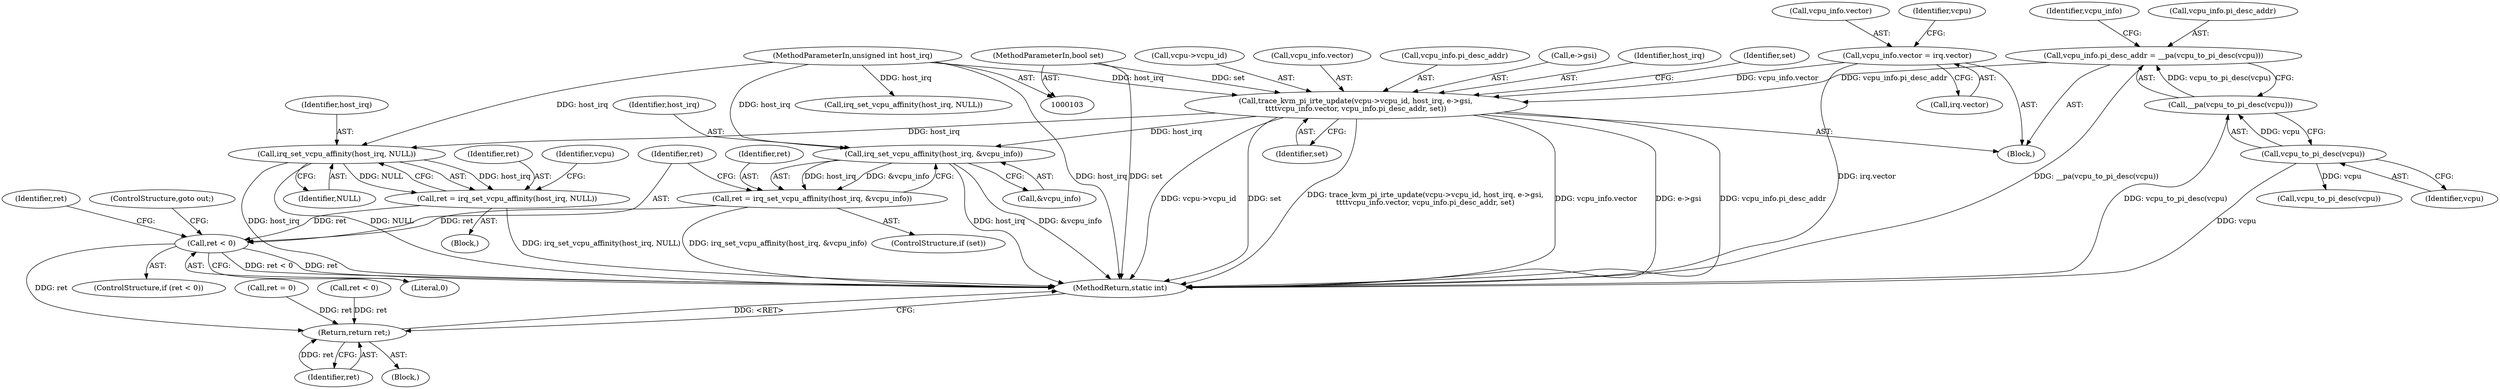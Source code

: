digraph "0_linux_3a8b0677fc6180a467e26cc32ce6b0c09a32f9bb@API" {
"1000209" [label="(Call,trace_kvm_pi_irte_update(vcpu->vcpu_id, host_irq, e->gsi,\n\t\t\t\tvcpu_info.vector, vcpu_info.pi_desc_addr, set))"];
"1000105" [label="(MethodParameterIn,unsigned int host_irq)"];
"1000202" [label="(Call,vcpu_info.vector = irq.vector)"];
"1000195" [label="(Call,vcpu_info.pi_desc_addr = __pa(vcpu_to_pi_desc(vcpu)))"];
"1000199" [label="(Call,__pa(vcpu_to_pi_desc(vcpu)))"];
"1000200" [label="(Call,vcpu_to_pi_desc(vcpu))"];
"1000107" [label="(MethodParameterIn,bool set)"];
"1000228" [label="(Call,irq_set_vcpu_affinity(host_irq, &vcpu_info))"];
"1000226" [label="(Call,ret = irq_set_vcpu_affinity(host_irq, &vcpu_info))"];
"1000246" [label="(Call,ret < 0)"];
"1000261" [label="(Return,return ret;)"];
"1000239" [label="(Call,irq_set_vcpu_affinity(host_irq, NULL))"];
"1000237" [label="(Call,ret = irq_set_vcpu_affinity(host_irq, NULL))"];
"1000204" [label="(Identifier,vcpu_info)"];
"1000225" [label="(Identifier,set)"];
"1000161" [label="(Block,)"];
"1000227" [label="(Identifier,ret)"];
"1000238" [label="(Identifier,ret)"];
"1000239" [label="(Call,irq_set_vcpu_affinity(host_irq, NULL))"];
"1000210" [label="(Call,vcpu->vcpu_id)"];
"1000217" [label="(Call,vcpu_info.vector)"];
"1000229" [label="(Identifier,host_irq)"];
"1000203" [label="(Call,vcpu_info.vector)"];
"1000195" [label="(Call,vcpu_info.pi_desc_addr = __pa(vcpu_to_pi_desc(vcpu)))"];
"1000262" [label="(Identifier,ret)"];
"1000244" [label="(Identifier,vcpu)"];
"1000202" [label="(Call,vcpu_info.vector = irq.vector)"];
"1000201" [label="(Identifier,vcpu)"];
"1000251" [label="(Call,ret = 0)"];
"1000223" [label="(Identifier,set)"];
"1000245" [label="(ControlStructure,if (ret < 0))"];
"1000228" [label="(Call,irq_set_vcpu_affinity(host_irq, &vcpu_info))"];
"1000220" [label="(Call,vcpu_info.pi_desc_addr)"];
"1000224" [label="(ControlStructure,if (set))"];
"1000250" [label="(ControlStructure,goto out;)"];
"1000261" [label="(Return,return ret;)"];
"1000200" [label="(Call,vcpu_to_pi_desc(vcpu))"];
"1000214" [label="(Call,e->gsi)"];
"1000248" [label="(Literal,0)"];
"1000189" [label="(Call,ret < 0)"];
"1000209" [label="(Call,trace_kvm_pi_irte_update(vcpu->vcpu_id, host_irq, e->gsi,\n\t\t\t\tvcpu_info.vector, vcpu_info.pi_desc_addr, set))"];
"1000241" [label="(Identifier,NULL)"];
"1000240" [label="(Identifier,host_irq)"];
"1000199" [label="(Call,__pa(vcpu_to_pi_desc(vcpu)))"];
"1000235" [label="(Call,vcpu_to_pi_desc(vcpu))"];
"1000263" [label="(MethodReturn,static int)"];
"1000211" [label="(Identifier,vcpu)"];
"1000226" [label="(Call,ret = irq_set_vcpu_affinity(host_irq, &vcpu_info))"];
"1000185" [label="(Call,irq_set_vcpu_affinity(host_irq, NULL))"];
"1000252" [label="(Identifier,ret)"];
"1000107" [label="(MethodParameterIn,bool set)"];
"1000108" [label="(Block,)"];
"1000237" [label="(Call,ret = irq_set_vcpu_affinity(host_irq, NULL))"];
"1000233" [label="(Block,)"];
"1000206" [label="(Call,irq.vector)"];
"1000230" [label="(Call,&vcpu_info)"];
"1000247" [label="(Identifier,ret)"];
"1000213" [label="(Identifier,host_irq)"];
"1000105" [label="(MethodParameterIn,unsigned int host_irq)"];
"1000246" [label="(Call,ret < 0)"];
"1000196" [label="(Call,vcpu_info.pi_desc_addr)"];
"1000209" -> "1000161"  [label="AST: "];
"1000209" -> "1000223"  [label="CFG: "];
"1000210" -> "1000209"  [label="AST: "];
"1000213" -> "1000209"  [label="AST: "];
"1000214" -> "1000209"  [label="AST: "];
"1000217" -> "1000209"  [label="AST: "];
"1000220" -> "1000209"  [label="AST: "];
"1000223" -> "1000209"  [label="AST: "];
"1000225" -> "1000209"  [label="CFG: "];
"1000209" -> "1000263"  [label="DDG: set"];
"1000209" -> "1000263"  [label="DDG: trace_kvm_pi_irte_update(vcpu->vcpu_id, host_irq, e->gsi,\n\t\t\t\tvcpu_info.vector, vcpu_info.pi_desc_addr, set)"];
"1000209" -> "1000263"  [label="DDG: vcpu->vcpu_id"];
"1000209" -> "1000263"  [label="DDG: vcpu_info.vector"];
"1000209" -> "1000263"  [label="DDG: e->gsi"];
"1000209" -> "1000263"  [label="DDG: vcpu_info.pi_desc_addr"];
"1000105" -> "1000209"  [label="DDG: host_irq"];
"1000202" -> "1000209"  [label="DDG: vcpu_info.vector"];
"1000195" -> "1000209"  [label="DDG: vcpu_info.pi_desc_addr"];
"1000107" -> "1000209"  [label="DDG: set"];
"1000209" -> "1000228"  [label="DDG: host_irq"];
"1000209" -> "1000239"  [label="DDG: host_irq"];
"1000105" -> "1000103"  [label="AST: "];
"1000105" -> "1000263"  [label="DDG: host_irq"];
"1000105" -> "1000185"  [label="DDG: host_irq"];
"1000105" -> "1000228"  [label="DDG: host_irq"];
"1000105" -> "1000239"  [label="DDG: host_irq"];
"1000202" -> "1000161"  [label="AST: "];
"1000202" -> "1000206"  [label="CFG: "];
"1000203" -> "1000202"  [label="AST: "];
"1000206" -> "1000202"  [label="AST: "];
"1000211" -> "1000202"  [label="CFG: "];
"1000202" -> "1000263"  [label="DDG: irq.vector"];
"1000195" -> "1000161"  [label="AST: "];
"1000195" -> "1000199"  [label="CFG: "];
"1000196" -> "1000195"  [label="AST: "];
"1000199" -> "1000195"  [label="AST: "];
"1000204" -> "1000195"  [label="CFG: "];
"1000195" -> "1000263"  [label="DDG: __pa(vcpu_to_pi_desc(vcpu))"];
"1000199" -> "1000195"  [label="DDG: vcpu_to_pi_desc(vcpu)"];
"1000199" -> "1000200"  [label="CFG: "];
"1000200" -> "1000199"  [label="AST: "];
"1000199" -> "1000263"  [label="DDG: vcpu_to_pi_desc(vcpu)"];
"1000200" -> "1000199"  [label="DDG: vcpu"];
"1000200" -> "1000201"  [label="CFG: "];
"1000201" -> "1000200"  [label="AST: "];
"1000200" -> "1000263"  [label="DDG: vcpu"];
"1000200" -> "1000235"  [label="DDG: vcpu"];
"1000107" -> "1000103"  [label="AST: "];
"1000107" -> "1000263"  [label="DDG: set"];
"1000228" -> "1000226"  [label="AST: "];
"1000228" -> "1000230"  [label="CFG: "];
"1000229" -> "1000228"  [label="AST: "];
"1000230" -> "1000228"  [label="AST: "];
"1000226" -> "1000228"  [label="CFG: "];
"1000228" -> "1000263"  [label="DDG: host_irq"];
"1000228" -> "1000263"  [label="DDG: &vcpu_info"];
"1000228" -> "1000226"  [label="DDG: host_irq"];
"1000228" -> "1000226"  [label="DDG: &vcpu_info"];
"1000226" -> "1000224"  [label="AST: "];
"1000227" -> "1000226"  [label="AST: "];
"1000247" -> "1000226"  [label="CFG: "];
"1000226" -> "1000263"  [label="DDG: irq_set_vcpu_affinity(host_irq, &vcpu_info)"];
"1000226" -> "1000246"  [label="DDG: ret"];
"1000246" -> "1000245"  [label="AST: "];
"1000246" -> "1000248"  [label="CFG: "];
"1000247" -> "1000246"  [label="AST: "];
"1000248" -> "1000246"  [label="AST: "];
"1000250" -> "1000246"  [label="CFG: "];
"1000252" -> "1000246"  [label="CFG: "];
"1000246" -> "1000263"  [label="DDG: ret < 0"];
"1000246" -> "1000263"  [label="DDG: ret"];
"1000237" -> "1000246"  [label="DDG: ret"];
"1000246" -> "1000261"  [label="DDG: ret"];
"1000261" -> "1000108"  [label="AST: "];
"1000261" -> "1000262"  [label="CFG: "];
"1000262" -> "1000261"  [label="AST: "];
"1000263" -> "1000261"  [label="CFG: "];
"1000261" -> "1000263"  [label="DDG: <RET>"];
"1000262" -> "1000261"  [label="DDG: ret"];
"1000189" -> "1000261"  [label="DDG: ret"];
"1000251" -> "1000261"  [label="DDG: ret"];
"1000239" -> "1000237"  [label="AST: "];
"1000239" -> "1000241"  [label="CFG: "];
"1000240" -> "1000239"  [label="AST: "];
"1000241" -> "1000239"  [label="AST: "];
"1000237" -> "1000239"  [label="CFG: "];
"1000239" -> "1000263"  [label="DDG: host_irq"];
"1000239" -> "1000263"  [label="DDG: NULL"];
"1000239" -> "1000237"  [label="DDG: host_irq"];
"1000239" -> "1000237"  [label="DDG: NULL"];
"1000237" -> "1000233"  [label="AST: "];
"1000238" -> "1000237"  [label="AST: "];
"1000244" -> "1000237"  [label="CFG: "];
"1000237" -> "1000263"  [label="DDG: irq_set_vcpu_affinity(host_irq, NULL)"];
}
